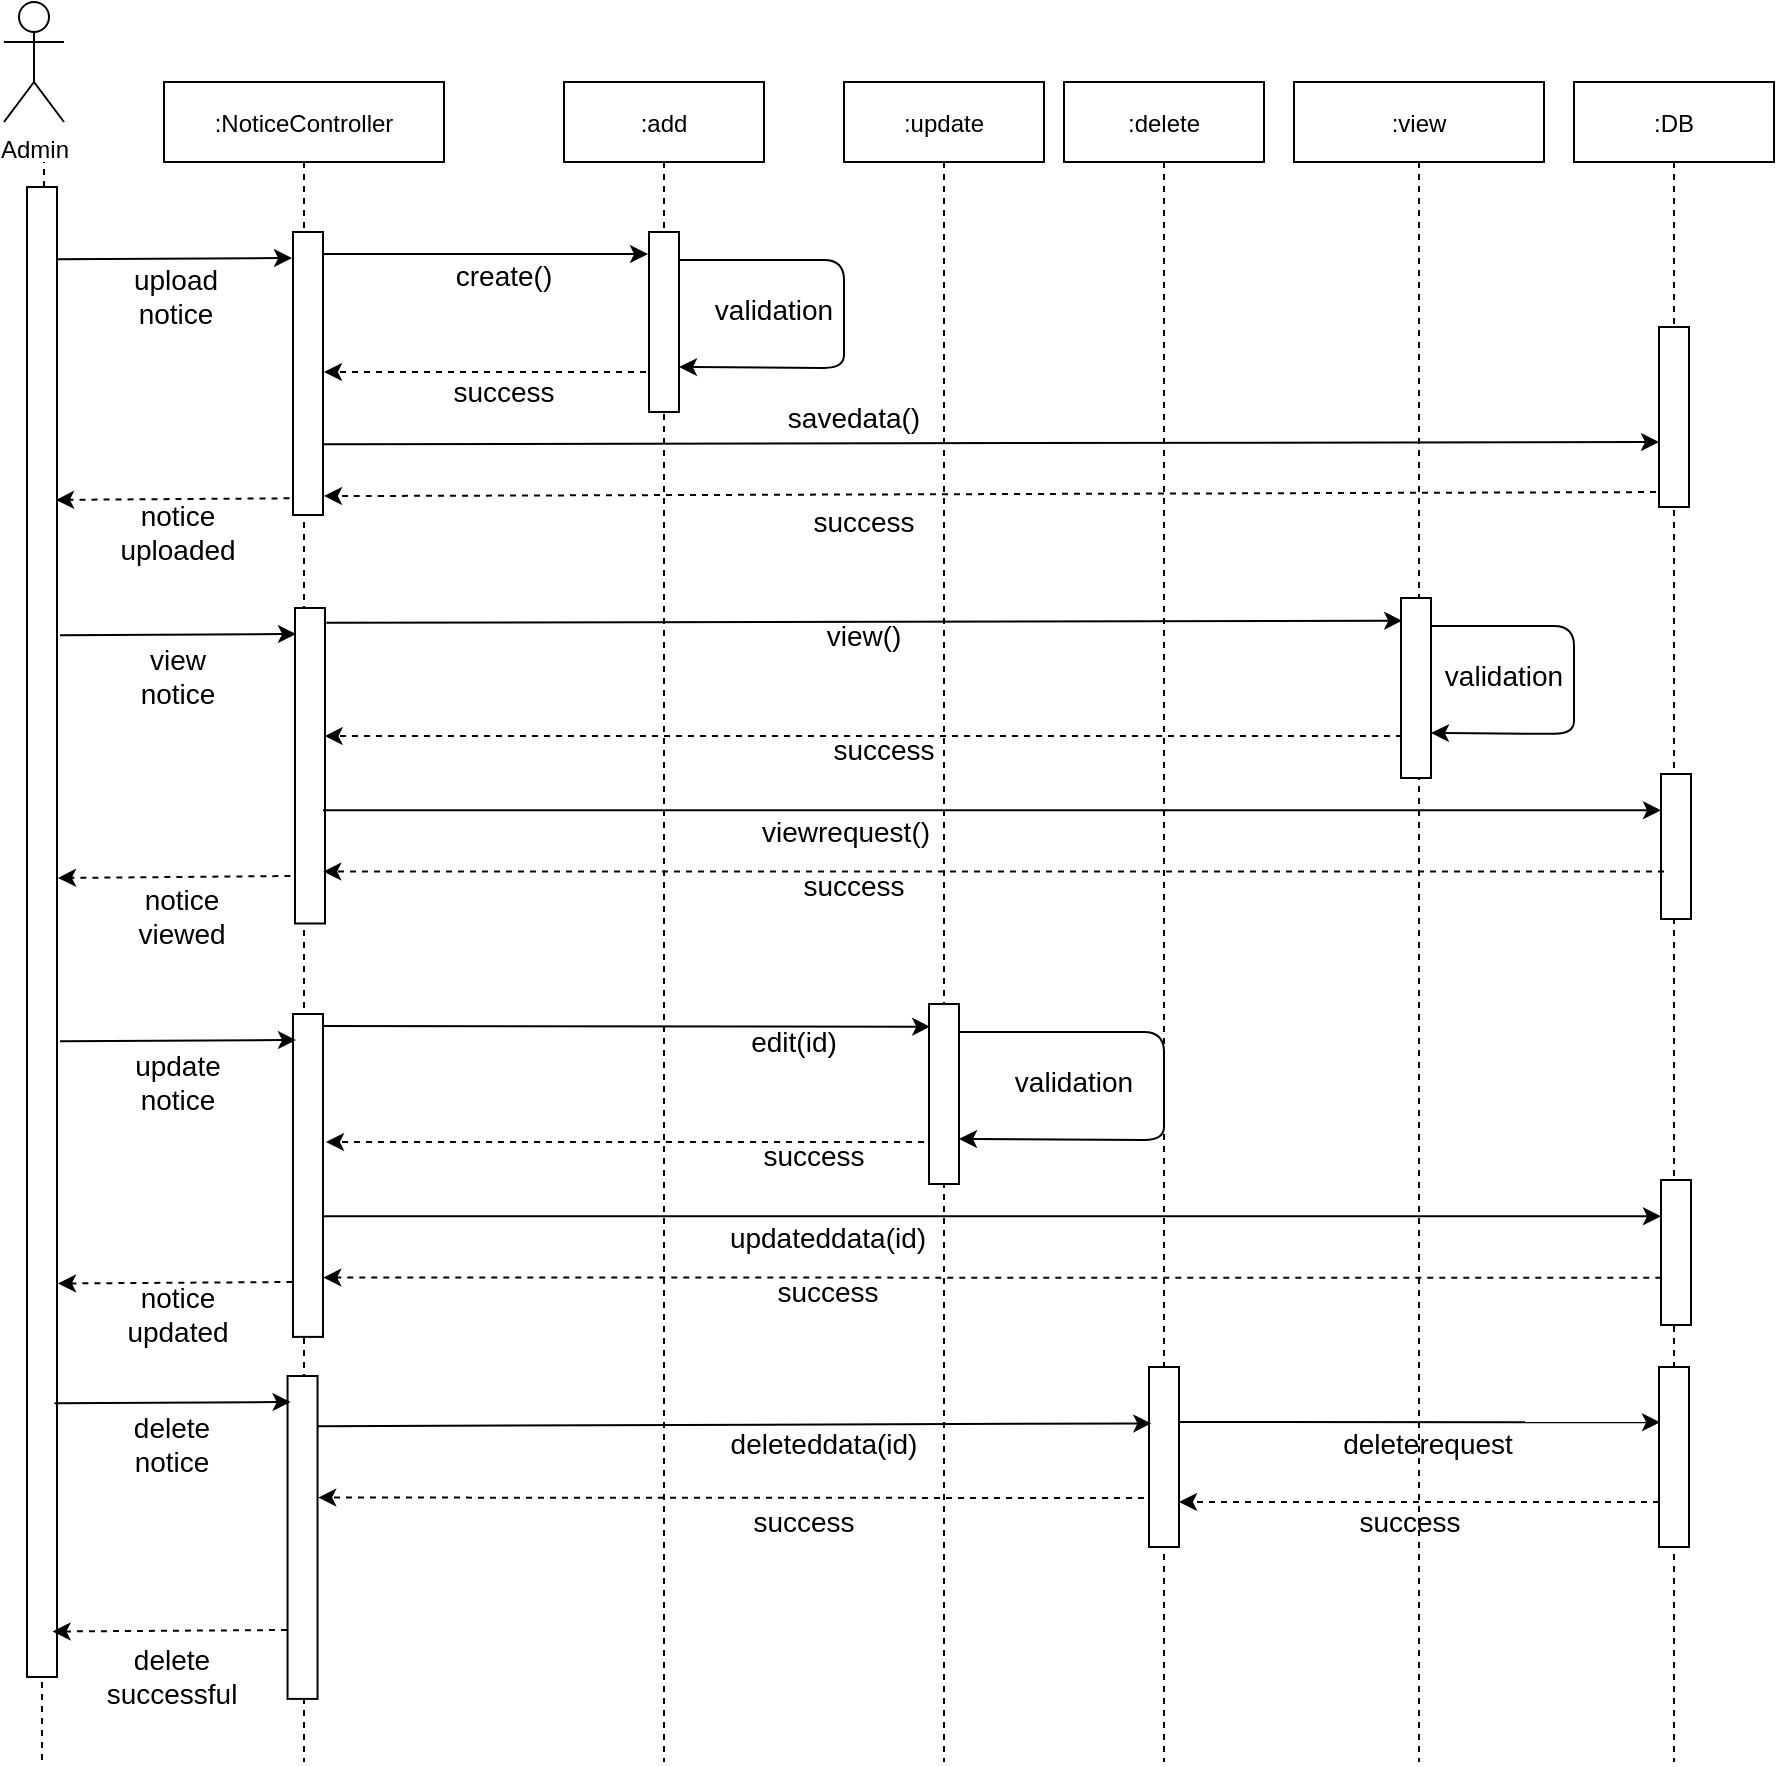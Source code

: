 <mxfile version="15.0.3" type="device"><diagram id="kgpKYQtTHZ0yAKxKKP6v" name="Page-1"><mxGraphModel dx="723" dy="333" grid="1" gridSize="10" guides="1" tooltips="1" connect="1" arrows="1" fold="1" page="1" pageScale="1" pageWidth="850" pageHeight="1100" math="0" shadow="0"><root><mxCell id="0"/><mxCell id="1" parent="0"/><mxCell id="7Ekcndddt87HOL9vuOtZ-13" value="" style="endArrow=none;dashed=1;html=1;" parent="1" edge="1"><mxGeometry width="50" height="50" relative="1" as="geometry"><mxPoint x="59" y="760" as="sourcePoint"/><mxPoint x="59" y="920" as="targetPoint"/></mxGeometry></mxCell><mxCell id="7Ekcndddt87HOL9vuOtZ-26" value="&lt;font style=&quot;font-size: 14px&quot;&gt;&lt;span style=&quot;white-space: pre&quot;&gt;validation&lt;/span&gt;&lt;/font&gt;" style="text;html=1;strokeColor=none;fillColor=none;align=center;verticalAlign=middle;whiteSpace=wrap;rounded=0;" parent="1" vertex="1"><mxGeometry x="405" y="184" width="40" height="20" as="geometry"/></mxCell><mxCell id="3nuBFxr9cyL0pnOWT2aG-1" value=":NoticeController" style="shape=umlLifeline;perimeter=lifelinePerimeter;container=1;collapsible=0;recursiveResize=0;rounded=0;shadow=0;strokeWidth=1;" parent="1" vertex="1"><mxGeometry x="120" y="80" width="140" height="840" as="geometry"/></mxCell><mxCell id="3nuBFxr9cyL0pnOWT2aG-5" value=":add" style="shape=umlLifeline;perimeter=lifelinePerimeter;container=1;collapsible=0;recursiveResize=0;rounded=0;shadow=0;strokeWidth=1;" parent="1" vertex="1"><mxGeometry x="320" y="80" width="100" height="840" as="geometry"/></mxCell><mxCell id="7Ekcndddt87HOL9vuOtZ-3" value=":update" style="shape=umlLifeline;perimeter=lifelinePerimeter;container=1;collapsible=0;recursiveResize=0;rounded=0;shadow=0;strokeWidth=1;" parent="1" vertex="1"><mxGeometry x="460" y="80" width="100" height="840" as="geometry"/></mxCell><mxCell id="7Ekcndddt87HOL9vuOtZ-4" value="Admin" style="shape=umlActor;verticalLabelPosition=bottom;verticalAlign=top;html=1;outlineConnect=0;" parent="1" vertex="1"><mxGeometry x="40" y="40" width="30" height="60" as="geometry"/></mxCell><mxCell id="7Ekcndddt87HOL9vuOtZ-7" value="" style="endArrow=none;dashed=1;html=1;startArrow=none;" parent="1" source="7Ekcndddt87HOL9vuOtZ-12" edge="1"><mxGeometry width="50" height="50" relative="1" as="geometry"><mxPoint x="60" y="380" as="sourcePoint"/><mxPoint x="60" y="120" as="targetPoint"/></mxGeometry></mxCell><mxCell id="7Ekcndddt87HOL9vuOtZ-8" value=":view" style="shape=umlLifeline;perimeter=lifelinePerimeter;container=1;collapsible=0;recursiveResize=0;rounded=0;shadow=0;strokeWidth=1;" parent="1" vertex="1"><mxGeometry x="685" y="80" width="125" height="840" as="geometry"/></mxCell><mxCell id="7Ekcndddt87HOL9vuOtZ-37" value="&lt;font style=&quot;font-size: 14px&quot;&gt;&lt;span style=&quot;white-space: pre&quot;&gt;validation&lt;/span&gt;&lt;/font&gt;" style="text;html=1;strokeColor=none;fillColor=none;align=center;verticalAlign=middle;whiteSpace=wrap;rounded=0;" parent="7Ekcndddt87HOL9vuOtZ-8" vertex="1"><mxGeometry x="85" y="287" width="40" height="20" as="geometry"/></mxCell><mxCell id="7Ekcndddt87HOL9vuOtZ-39" value="" style="rounded=0;whiteSpace=wrap;html=1;rotation=90;" parent="7Ekcndddt87HOL9vuOtZ-8" vertex="1"><mxGeometry x="16" y="295.5" width="90" height="15" as="geometry"/></mxCell><mxCell id="7Ekcndddt87HOL9vuOtZ-44" value="" style="endArrow=classic;html=1;entryX=0.75;entryY=0;entryDx=0;entryDy=0;" parent="7Ekcndddt87HOL9vuOtZ-8" target="7Ekcndddt87HOL9vuOtZ-39" edge="1"><mxGeometry width="50" height="50" relative="1" as="geometry"><mxPoint x="69" y="272" as="sourcePoint"/><mxPoint x="223.76" y="272.74" as="targetPoint"/><Array as="points"><mxPoint x="140" y="272"/><mxPoint x="140" y="303"/><mxPoint x="140" y="326"/></Array></mxGeometry></mxCell><mxCell id="7Ekcndddt87HOL9vuOtZ-45" value="" style="endArrow=classic;html=1;dashed=1;entryX=0.406;entryY=0.011;entryDx=0;entryDy=0;entryPerimeter=0;" parent="7Ekcndddt87HOL9vuOtZ-8" edge="1" target="7Ekcndddt87HOL9vuOtZ-38"><mxGeometry width="50" height="50" relative="1" as="geometry"><mxPoint x="54" y="327" as="sourcePoint"/><mxPoint x="-399" y="327" as="targetPoint"/></mxGeometry></mxCell><mxCell id="7Ekcndddt87HOL9vuOtZ-11" value="" style="rounded=0;whiteSpace=wrap;html=1;rotation=90;" parent="1" vertex="1"><mxGeometry x="121.25" y="218.25" width="141.5" height="15" as="geometry"/></mxCell><mxCell id="7Ekcndddt87HOL9vuOtZ-10" value="" style="rounded=0;whiteSpace=wrap;html=1;rotation=90;" parent="1" vertex="1"><mxGeometry x="325" y="192.5" width="90" height="15" as="geometry"/></mxCell><mxCell id="7Ekcndddt87HOL9vuOtZ-12" value="" style="rounded=0;whiteSpace=wrap;html=1;rotation=90;" parent="1" vertex="1"><mxGeometry x="-313.5" y="497.5" width="745" height="15" as="geometry"/></mxCell><mxCell id="7Ekcndddt87HOL9vuOtZ-14" value="" style="endArrow=classic;html=1;exitX=0.16;exitY=-0.033;exitDx=0;exitDy=0;exitPerimeter=0;" parent="1" edge="1"><mxGeometry width="50" height="50" relative="1" as="geometry"><mxPoint x="65.995" y="168.66" as="sourcePoint"/><mxPoint x="184" y="168" as="targetPoint"/><Array as="points"><mxPoint x="184" y="168"/></Array></mxGeometry></mxCell><mxCell id="7Ekcndddt87HOL9vuOtZ-15" value="&lt;div&gt;&lt;font style=&quot;font-size: 14px&quot;&gt;upload&lt;/font&gt;&lt;/div&gt;&lt;div&gt;&lt;font style=&quot;font-size: 14px&quot;&gt;notice&lt;/font&gt;&lt;/div&gt;" style="text;html=1;strokeColor=none;fillColor=none;align=center;verticalAlign=middle;whiteSpace=wrap;rounded=0;" parent="1" vertex="1"><mxGeometry x="106" y="176.5" width="40" height="20" as="geometry"/></mxCell><mxCell id="7Ekcndddt87HOL9vuOtZ-16" value="" style="endArrow=classic;html=1;" parent="1" edge="1"><mxGeometry width="50" height="50" relative="1" as="geometry"><mxPoint x="199" y="166" as="sourcePoint"/><mxPoint x="362" y="166" as="targetPoint"/></mxGeometry></mxCell><mxCell id="7Ekcndddt87HOL9vuOtZ-18" value=":DB" style="shape=umlLifeline;perimeter=lifelinePerimeter;container=1;collapsible=0;recursiveResize=0;rounded=0;shadow=0;strokeWidth=1;" parent="1" vertex="1"><mxGeometry x="825" y="80" width="100" height="840" as="geometry"/></mxCell><mxCell id="7Ekcndddt87HOL9vuOtZ-19" value="" style="rounded=0;whiteSpace=wrap;html=1;rotation=90;" parent="7Ekcndddt87HOL9vuOtZ-18" vertex="1"><mxGeometry x="5" y="160" width="90" height="15" as="geometry"/></mxCell><mxCell id="7Ekcndddt87HOL9vuOtZ-22" value="" style="endArrow=classic;html=1;exitX=0.114;exitY=0.017;exitDx=0;exitDy=0;exitPerimeter=0;entryX=0.75;entryY=0;entryDx=0;entryDy=0;" parent="1" target="7Ekcndddt87HOL9vuOtZ-10" edge="1"><mxGeometry width="50" height="50" relative="1" as="geometry"><mxPoint x="378.005" y="169" as="sourcePoint"/><mxPoint x="543.76" y="169.74" as="targetPoint"/><Array as="points"><mxPoint x="460" y="169"/><mxPoint x="460" y="200"/><mxPoint x="460" y="223"/></Array></mxGeometry></mxCell><mxCell id="7Ekcndddt87HOL9vuOtZ-23" value="" style="endArrow=classic;html=1;dashed=1;" parent="1" edge="1"><mxGeometry width="50" height="50" relative="1" as="geometry"><mxPoint x="361" y="225" as="sourcePoint"/><mxPoint x="200" y="225" as="targetPoint"/></mxGeometry></mxCell><mxCell id="7Ekcndddt87HOL9vuOtZ-25" value="&lt;font style=&quot;font-size: 14px&quot;&gt;success&lt;/font&gt;" style="text;html=1;strokeColor=none;fillColor=none;align=center;verticalAlign=middle;whiteSpace=wrap;rounded=0;" parent="1" vertex="1"><mxGeometry x="270" y="225" width="40" height="20" as="geometry"/></mxCell><mxCell id="7Ekcndddt87HOL9vuOtZ-28" value="" style="endArrow=classic;html=1;exitX=0.75;exitY=0;exitDx=0;exitDy=0;entryX=0.639;entryY=1;entryDx=0;entryDy=0;entryPerimeter=0;" parent="1" source="7Ekcndddt87HOL9vuOtZ-11" target="7Ekcndddt87HOL9vuOtZ-19" edge="1"><mxGeometry width="50" height="50" relative="1" as="geometry"><mxPoint x="209" y="176" as="sourcePoint"/><mxPoint x="790" y="249" as="targetPoint"/></mxGeometry></mxCell><mxCell id="7Ekcndddt87HOL9vuOtZ-33" value="&lt;font style=&quot;font-size: 14px&quot;&gt;create()&lt;/font&gt;" style="text;html=1;strokeColor=none;fillColor=none;align=center;verticalAlign=middle;whiteSpace=wrap;rounded=0;" parent="1" vertex="1"><mxGeometry x="270" y="167" width="40" height="20" as="geometry"/></mxCell><mxCell id="7Ekcndddt87HOL9vuOtZ-32" value="&lt;font style=&quot;font-size: 14px&quot;&gt;&lt;span style=&quot;white-space: pre&quot;&gt;savedata&lt;/span&gt;&lt;span style=&quot;white-space: pre&quot;&gt;&lt;/span&gt;()&lt;/font&gt;" style="text;html=1;align=center;verticalAlign=middle;whiteSpace=wrap;rounded=0;" parent="1" vertex="1"><mxGeometry x="445" y="238" width="40" height="20" as="geometry"/></mxCell><mxCell id="7Ekcndddt87HOL9vuOtZ-34" value="" style="endArrow=classic;html=1;dashed=1;exitX=0.917;exitY=1.1;exitDx=0;exitDy=0;exitPerimeter=0;" parent="1" source="7Ekcndddt87HOL9vuOtZ-19" edge="1"><mxGeometry width="50" height="50" relative="1" as="geometry"><mxPoint x="371" y="235" as="sourcePoint"/><mxPoint x="200" y="287" as="targetPoint"/><Array as="points"><mxPoint x="220" y="287"/></Array></mxGeometry></mxCell><mxCell id="7Ekcndddt87HOL9vuOtZ-35" value="&lt;font style=&quot;font-size: 14px&quot;&gt;&lt;span style=&quot;white-space: pre&quot;&gt;success&lt;/span&gt;&lt;span style=&quot;white-space: pre&quot;&gt;&lt;/span&gt;&lt;/font&gt;" style="text;html=1;align=center;verticalAlign=middle;whiteSpace=wrap;rounded=0;" parent="1" vertex="1"><mxGeometry x="450" y="290" width="40" height="20" as="geometry"/></mxCell><mxCell id="7Ekcndddt87HOL9vuOtZ-38" value="" style="rounded=0;whiteSpace=wrap;html=1;rotation=90;" parent="1" vertex="1"><mxGeometry x="114.12" y="414.37" width="157.75" height="15" as="geometry"/></mxCell><mxCell id="7Ekcndddt87HOL9vuOtZ-40" value="" style="endArrow=classic;html=1;exitX=0.16;exitY=-0.033;exitDx=0;exitDy=0;exitPerimeter=0;" parent="1" edge="1"><mxGeometry width="50" height="50" relative="1" as="geometry"><mxPoint x="67.995" y="356.66" as="sourcePoint"/><mxPoint x="186" y="356" as="targetPoint"/><Array as="points"><mxPoint x="186" y="356"/></Array></mxGeometry></mxCell><mxCell id="7Ekcndddt87HOL9vuOtZ-41" value="&lt;div&gt;&lt;font style=&quot;font-size: 14px&quot;&gt;view&lt;/font&gt;&lt;/div&gt;&lt;div&gt;&lt;font style=&quot;font-size: 14px&quot;&gt;notice&lt;/font&gt;&lt;/div&gt;" style="text;html=1;strokeColor=none;fillColor=none;align=center;verticalAlign=middle;whiteSpace=wrap;rounded=0;" parent="1" vertex="1"><mxGeometry x="82" y="367" width="90" height="20" as="geometry"/></mxCell><mxCell id="7Ekcndddt87HOL9vuOtZ-43" value="" style="rounded=0;whiteSpace=wrap;html=1;rotation=90;" parent="1" vertex="1"><mxGeometry x="839.75" y="454.75" width="72.5" height="15" as="geometry"/></mxCell><mxCell id="7Ekcndddt87HOL9vuOtZ-47" value="" style="endArrow=classic;html=1;exitX=0.75;exitY=0;exitDx=0;exitDy=0;entryX=0.25;entryY=1;entryDx=0;entryDy=0;" parent="1" edge="1" target="7Ekcndddt87HOL9vuOtZ-43"><mxGeometry width="50" height="50" relative="1" as="geometry"><mxPoint x="199.5" y="444.125" as="sourcePoint"/><mxPoint x="784" y="444" as="targetPoint"/></mxGeometry></mxCell><mxCell id="7Ekcndddt87HOL9vuOtZ-49" value="&lt;font style=&quot;font-size: 14px&quot;&gt;&lt;span style=&quot;white-space: pre&quot;&gt;viewrequest&lt;/span&gt;()&lt;/font&gt;" style="text;html=1;align=center;verticalAlign=middle;whiteSpace=wrap;rounded=0;" parent="1" vertex="1"><mxGeometry x="441" y="445" width="40" height="20" as="geometry"/></mxCell><mxCell id="7Ekcndddt87HOL9vuOtZ-51" value="&lt;font style=&quot;font-size: 14px&quot;&gt;&lt;span style=&quot;white-space: pre&quot;&gt;success&lt;/span&gt;&lt;span style=&quot;white-space: pre&quot;&gt;&lt;/span&gt;&lt;/font&gt;" style="text;html=1;align=center;verticalAlign=middle;whiteSpace=wrap;rounded=0;" parent="1" vertex="1"><mxGeometry x="445" y="472" width="40" height="20" as="geometry"/></mxCell><mxCell id="7Ekcndddt87HOL9vuOtZ-48" value="&lt;div&gt;&lt;font style=&quot;font-size: 14px&quot;&gt;view()&lt;/font&gt;&lt;/div&gt;" style="text;html=1;strokeColor=none;fillColor=none;align=center;verticalAlign=middle;whiteSpace=wrap;rounded=0;" parent="1" vertex="1"><mxGeometry x="450" y="347" width="40" height="20" as="geometry"/></mxCell><mxCell id="7Ekcndddt87HOL9vuOtZ-46" value="&lt;font style=&quot;font-size: 14px&quot;&gt;success&lt;/font&gt;" style="text;html=1;strokeColor=none;fillColor=none;align=center;verticalAlign=middle;whiteSpace=wrap;rounded=0;" parent="1" vertex="1"><mxGeometry x="460" y="404" width="40" height="20" as="geometry"/></mxCell><mxCell id="7Ekcndddt87HOL9vuOtZ-57" value="" style="endArrow=classic;html=1;dashed=1;entryX=0.903;entryY=0.059;entryDx=0;entryDy=0;entryPerimeter=0;exitX=0.673;exitY=0.9;exitDx=0;exitDy=0;exitPerimeter=0;" parent="1" edge="1" source="7Ekcndddt87HOL9vuOtZ-43"><mxGeometry width="50" height="50" relative="1" as="geometry"><mxPoint x="784" y="475" as="sourcePoint"/><mxPoint x="199.615" y="474.774" as="targetPoint"/></mxGeometry></mxCell><mxCell id="7Ekcndddt87HOL9vuOtZ-58" value="&lt;font style=&quot;font-size: 14px&quot;&gt;&lt;span style=&quot;white-space: pre&quot;&gt;validation&lt;/span&gt;&lt;/font&gt;" style="text;html=1;strokeColor=none;fillColor=none;align=center;verticalAlign=middle;whiteSpace=wrap;rounded=0;" parent="1" vertex="1"><mxGeometry x="555" y="570" width="40" height="20" as="geometry"/></mxCell><mxCell id="7Ekcndddt87HOL9vuOtZ-59" value="" style="rounded=0;whiteSpace=wrap;html=1;rotation=90;" parent="1" vertex="1"><mxGeometry x="465" y="578.5" width="90" height="15" as="geometry"/></mxCell><mxCell id="7Ekcndddt87HOL9vuOtZ-60" value="" style="endArrow=classic;html=1;entryX=0.126;entryY=0.96;entryDx=0;entryDy=0;entryPerimeter=0;" parent="1" target="7Ekcndddt87HOL9vuOtZ-59" edge="1"><mxGeometry width="50" height="50" relative="1" as="geometry"><mxPoint x="193" y="552.0" as="sourcePoint"/><mxPoint x="50" y="472" as="targetPoint"/></mxGeometry></mxCell><mxCell id="7Ekcndddt87HOL9vuOtZ-61" value="" style="endArrow=classic;html=1;entryX=0.75;entryY=0;entryDx=0;entryDy=0;" parent="1" target="7Ekcndddt87HOL9vuOtZ-59" edge="1"><mxGeometry width="50" height="50" relative="1" as="geometry"><mxPoint x="518" y="555" as="sourcePoint"/><mxPoint x="223.76" y="475.74" as="targetPoint"/><Array as="points"><mxPoint x="620" y="555"/><mxPoint x="620" y="586"/><mxPoint x="620" y="609"/></Array></mxGeometry></mxCell><mxCell id="7Ekcndddt87HOL9vuOtZ-62" value="" style="endArrow=classic;html=1;dashed=1;" parent="1" edge="1"><mxGeometry width="50" height="50" relative="1" as="geometry"><mxPoint x="500" y="610" as="sourcePoint"/><mxPoint x="201" y="610" as="targetPoint"/></mxGeometry></mxCell><mxCell id="7Ekcndddt87HOL9vuOtZ-63" value="" style="rounded=0;whiteSpace=wrap;html=1;rotation=90;" parent="1" vertex="1"><mxGeometry x="111.26" y="619.23" width="161.45" height="15" as="geometry"/></mxCell><mxCell id="7Ekcndddt87HOL9vuOtZ-64" value="" style="endArrow=classic;html=1;exitX=0.16;exitY=-0.033;exitDx=0;exitDy=0;exitPerimeter=0;" parent="1" edge="1"><mxGeometry width="50" height="50" relative="1" as="geometry"><mxPoint x="67.995" y="559.66" as="sourcePoint"/><mxPoint x="186" y="559" as="targetPoint"/><Array as="points"><mxPoint x="186" y="559"/></Array></mxGeometry></mxCell><mxCell id="7Ekcndddt87HOL9vuOtZ-65" value="&lt;font style=&quot;font-size: 14px&quot;&gt;update &lt;br&gt;&lt;/font&gt;&lt;div&gt;&lt;font style=&quot;font-size: 14px&quot;&gt;notice&lt;/font&gt;&lt;/div&gt;" style="text;html=1;strokeColor=none;fillColor=none;align=center;verticalAlign=middle;whiteSpace=wrap;rounded=0;" parent="1" vertex="1"><mxGeometry x="82" y="570" width="90" height="20" as="geometry"/></mxCell><mxCell id="7Ekcndddt87HOL9vuOtZ-66" value="" style="rounded=0;whiteSpace=wrap;html=1;rotation=90;" parent="1" vertex="1"><mxGeometry x="839.75" y="657.75" width="72.5" height="15" as="geometry"/></mxCell><mxCell id="7Ekcndddt87HOL9vuOtZ-67" value="" style="endArrow=classic;html=1;exitX=0.75;exitY=0;exitDx=0;exitDy=0;entryX=0.25;entryY=1;entryDx=0;entryDy=0;" parent="1" edge="1" target="7Ekcndddt87HOL9vuOtZ-66"><mxGeometry width="50" height="50" relative="1" as="geometry"><mxPoint x="199.5" y="647.125" as="sourcePoint"/><mxPoint x="860" y="647" as="targetPoint"/></mxGeometry></mxCell><mxCell id="7Ekcndddt87HOL9vuOtZ-68" value="&lt;font style=&quot;font-size: 14px&quot;&gt;&lt;span style=&quot;white-space: pre&quot;&gt;updateddata&lt;/span&gt;(id)&lt;/font&gt;" style="text;html=1;align=center;verticalAlign=middle;whiteSpace=wrap;rounded=0;" parent="1" vertex="1"><mxGeometry x="432" y="648" width="40" height="20" as="geometry"/></mxCell><mxCell id="7Ekcndddt87HOL9vuOtZ-69" value="&lt;font style=&quot;font-size: 14px&quot;&gt;&lt;span style=&quot;white-space: pre&quot;&gt;success&lt;/span&gt;&lt;span style=&quot;white-space: pre&quot;&gt;&lt;/span&gt;&lt;/font&gt;" style="text;html=1;align=center;verticalAlign=middle;whiteSpace=wrap;rounded=0;" parent="1" vertex="1"><mxGeometry x="432" y="675" width="40" height="20" as="geometry"/></mxCell><mxCell id="7Ekcndddt87HOL9vuOtZ-70" value="&lt;div&gt;&lt;font style=&quot;font-size: 14px&quot;&gt;edit(id)&lt;/font&gt;&lt;/div&gt;" style="text;html=1;strokeColor=none;fillColor=none;align=center;verticalAlign=middle;whiteSpace=wrap;rounded=0;" parent="1" vertex="1"><mxGeometry x="415" y="550" width="40" height="20" as="geometry"/></mxCell><mxCell id="7Ekcndddt87HOL9vuOtZ-71" value="&lt;font style=&quot;font-size: 14px&quot;&gt;success&lt;/font&gt;" style="text;html=1;strokeColor=none;fillColor=none;align=center;verticalAlign=middle;whiteSpace=wrap;rounded=0;" parent="1" vertex="1"><mxGeometry x="425" y="607" width="40" height="20" as="geometry"/></mxCell><mxCell id="7Ekcndddt87HOL9vuOtZ-72" value="" style="endArrow=classic;html=1;dashed=1;entryX=0.903;entryY=0.059;entryDx=0;entryDy=0;entryPerimeter=0;exitX=0.674;exitY=0.989;exitDx=0;exitDy=0;exitPerimeter=0;" parent="1" edge="1" source="7Ekcndddt87HOL9vuOtZ-66"><mxGeometry width="50" height="50" relative="1" as="geometry"><mxPoint x="784" y="678" as="sourcePoint"/><mxPoint x="199.615" y="677.774" as="targetPoint"/></mxGeometry></mxCell><mxCell id="7Ekcndddt87HOL9vuOtZ-73" value="" style="endArrow=classic;html=1;dashed=1;exitX=0.941;exitY=1.116;exitDx=0;exitDy=0;exitPerimeter=0;entryX=0.21;entryY=0.033;entryDx=0;entryDy=0;entryPerimeter=0;" parent="1" source="7Ekcndddt87HOL9vuOtZ-11" target="7Ekcndddt87HOL9vuOtZ-12" edge="1"><mxGeometry width="50" height="50" relative="1" as="geometry"><mxPoint x="791.0" y="295.03" as="sourcePoint"/><mxPoint x="210" y="297" as="targetPoint"/><Array as="points"/></mxGeometry></mxCell><mxCell id="7Ekcndddt87HOL9vuOtZ-74" value="&lt;div&gt;&lt;font style=&quot;font-size: 14px&quot;&gt;notice&lt;/font&gt;&lt;/div&gt;&lt;div&gt;&lt;font style=&quot;font-size: 14px&quot;&gt;uploaded&lt;br&gt;&lt;/font&gt;&lt;/div&gt;" style="text;html=1;strokeColor=none;fillColor=none;align=center;verticalAlign=middle;whiteSpace=wrap;rounded=0;" parent="1" vertex="1"><mxGeometry x="107" y="295" width="40" height="20" as="geometry"/></mxCell><mxCell id="7Ekcndddt87HOL9vuOtZ-75" value="" style="endArrow=classic;html=1;dashed=1;exitX=0.941;exitY=1.116;exitDx=0;exitDy=0;exitPerimeter=0;" parent="1" edge="1"><mxGeometry width="50" height="50" relative="1" as="geometry"><mxPoint x="183.19" y="477.002" as="sourcePoint"/><mxPoint x="67" y="478" as="targetPoint"/><Array as="points"/></mxGeometry></mxCell><mxCell id="7Ekcndddt87HOL9vuOtZ-76" value="&lt;div&gt;&lt;font style=&quot;font-size: 14px&quot;&gt;&lt;br&gt;&lt;/font&gt;&lt;/div&gt;&lt;div&gt;&lt;div&gt;&lt;font style=&quot;font-size: 14px&quot;&gt;notice&lt;/font&gt;&lt;/div&gt;&lt;/div&gt;&lt;div&gt;&lt;font style=&quot;font-size: 14px&quot;&gt;viewed&lt;/font&gt;&lt;/div&gt;" style="text;html=1;strokeColor=none;fillColor=none;align=center;verticalAlign=middle;whiteSpace=wrap;rounded=0;" parent="1" vertex="1"><mxGeometry x="108.59" y="478.85" width="40" height="20" as="geometry"/></mxCell><mxCell id="7Ekcndddt87HOL9vuOtZ-77" value="" style="endArrow=classic;html=1;dashed=1;exitX=0.941;exitY=1.116;exitDx=0;exitDy=0;exitPerimeter=0;entryX=0.266;entryY=0.062;entryDx=0;entryDy=0;entryPerimeter=0;" parent="1" edge="1"><mxGeometry width="50" height="50" relative="1" as="geometry"><mxPoint x="184.19" y="680.001" as="sourcePoint"/><mxPoint x="67" y="680.758" as="targetPoint"/><Array as="points"/></mxGeometry></mxCell><mxCell id="7Ekcndddt87HOL9vuOtZ-78" value="&lt;div&gt;&lt;div&gt;&lt;font style=&quot;font-size: 14px&quot;&gt;notice&lt;/font&gt;&lt;/div&gt;&lt;/div&gt;&lt;div&gt;&lt;font style=&quot;font-size: 14px&quot;&gt;updated&lt;/font&gt;&lt;/div&gt;" style="text;html=1;strokeColor=none;fillColor=none;align=center;verticalAlign=middle;whiteSpace=wrap;rounded=0;" parent="1" vertex="1"><mxGeometry x="107" y="686.37" width="40" height="20" as="geometry"/></mxCell><mxCell id="kAEPDLZ0XcICgC_QupZw-3" value=":delete" style="shape=umlLifeline;perimeter=lifelinePerimeter;container=1;collapsible=0;recursiveResize=0;rounded=0;shadow=0;strokeWidth=1;" vertex="1" parent="1"><mxGeometry x="570" y="80" width="100" height="840" as="geometry"/></mxCell><mxCell id="kAEPDLZ0XcICgC_QupZw-5" value="" style="rounded=0;whiteSpace=wrap;html=1;rotation=90;" vertex="1" parent="kAEPDLZ0XcICgC_QupZw-3"><mxGeometry x="5" y="680" width="90" height="15" as="geometry"/></mxCell><mxCell id="7Ekcndddt87HOL9vuOtZ-42" value="" style="endArrow=classic;html=1;entryX=0.126;entryY=0.96;entryDx=0;entryDy=0;entryPerimeter=0;exitX=0.047;exitY=-0.045;exitDx=0;exitDy=0;exitPerimeter=0;" parent="1" target="7Ekcndddt87HOL9vuOtZ-39" edge="1" source="7Ekcndddt87HOL9vuOtZ-38"><mxGeometry width="50" height="50" relative="1" as="geometry"><mxPoint x="278" y="349" as="sourcePoint"/><mxPoint x="735" y="349" as="targetPoint"/></mxGeometry></mxCell><mxCell id="kAEPDLZ0XcICgC_QupZw-7" value="" style="rounded=0;whiteSpace=wrap;html=1;rotation=90;" vertex="1" parent="1"><mxGeometry x="108.55" y="800.23" width="161.45" height="15" as="geometry"/></mxCell><mxCell id="kAEPDLZ0XcICgC_QupZw-8" value="" style="endArrow=classic;html=1;exitX=0.16;exitY=-0.033;exitDx=0;exitDy=0;exitPerimeter=0;" edge="1" parent="1"><mxGeometry width="50" height="50" relative="1" as="geometry"><mxPoint x="65.285" y="740.66" as="sourcePoint"/><mxPoint x="183.29" y="740.0" as="targetPoint"/><Array as="points"><mxPoint x="183.29" y="740"/></Array></mxGeometry></mxCell><mxCell id="kAEPDLZ0XcICgC_QupZw-9" value="&lt;font style=&quot;font-size: 14px&quot;&gt;delete&lt;br&gt;&lt;/font&gt;&lt;div&gt;&lt;font style=&quot;font-size: 14px&quot;&gt;notice&lt;/font&gt;&lt;/div&gt;" style="text;html=1;strokeColor=none;fillColor=none;align=center;verticalAlign=middle;whiteSpace=wrap;rounded=0;" vertex="1" parent="1"><mxGeometry x="79.29" y="751" width="90" height="20" as="geometry"/></mxCell><mxCell id="kAEPDLZ0XcICgC_QupZw-10" value="" style="endArrow=classic;html=1;dashed=1;exitX=0.941;exitY=1.116;exitDx=0;exitDy=0;exitPerimeter=0;entryX=0.266;entryY=0.062;entryDx=0;entryDy=0;entryPerimeter=0;" edge="1" parent="1"><mxGeometry width="50" height="50" relative="1" as="geometry"><mxPoint x="181.48" y="854.001" as="sourcePoint"/><mxPoint x="64.29" y="854.758" as="targetPoint"/><Array as="points"/></mxGeometry></mxCell><mxCell id="kAEPDLZ0XcICgC_QupZw-11" value="&lt;div&gt;&lt;font style=&quot;font-size: 14px&quot;&gt;delete&lt;/font&gt;&lt;/div&gt;&lt;div&gt;&lt;font style=&quot;font-size: 14px&quot;&gt;successful&lt;br&gt;&lt;/font&gt;&lt;/div&gt;" style="text;html=1;strokeColor=none;fillColor=none;align=center;verticalAlign=middle;whiteSpace=wrap;rounded=0;" vertex="1" parent="1"><mxGeometry x="104.29" y="867.37" width="40" height="20" as="geometry"/></mxCell><mxCell id="kAEPDLZ0XcICgC_QupZw-12" value="" style="endArrow=classic;html=1;exitX=0.75;exitY=0;exitDx=0;exitDy=0;entryX=0.291;entryY=0.922;entryDx=0;entryDy=0;entryPerimeter=0;" edge="1" parent="1"><mxGeometry width="50" height="50" relative="1" as="geometry"><mxPoint x="197" y="752.125" as="sourcePoint"/><mxPoint x="613.67" y="750.69" as="targetPoint"/></mxGeometry></mxCell><mxCell id="kAEPDLZ0XcICgC_QupZw-13" value="&lt;font style=&quot;font-size: 14px&quot;&gt;&lt;span style=&quot;white-space: pre&quot;&gt;deleteddata&lt;/span&gt;(id)&lt;/font&gt;" style="text;html=1;align=center;verticalAlign=middle;whiteSpace=wrap;rounded=0;" vertex="1" parent="1"><mxGeometry x="429.5" y="751" width="40" height="20" as="geometry"/></mxCell><mxCell id="kAEPDLZ0XcICgC_QupZw-14" value="" style="endArrow=classic;html=1;dashed=1;entryX=0.903;entryY=0.059;entryDx=0;entryDy=0;entryPerimeter=0;" edge="1" parent="1"><mxGeometry width="50" height="50" relative="1" as="geometry"><mxPoint x="610" y="788" as="sourcePoint"/><mxPoint x="197.115" y="787.774" as="targetPoint"/></mxGeometry></mxCell><mxCell id="kAEPDLZ0XcICgC_QupZw-6" value="" style="rounded=0;whiteSpace=wrap;html=1;rotation=90;" vertex="1" parent="1"><mxGeometry x="830" y="760" width="90" height="15" as="geometry"/></mxCell><mxCell id="kAEPDLZ0XcICgC_QupZw-15" value="&lt;font style=&quot;font-size: 14px&quot;&gt;&lt;span style=&quot;white-space: pre&quot;&gt;success&lt;/span&gt;&lt;span style=&quot;white-space: pre&quot;&gt;&lt;/span&gt;&lt;/font&gt;" style="text;html=1;align=center;verticalAlign=middle;whiteSpace=wrap;rounded=0;" vertex="1" parent="1"><mxGeometry x="420" y="790" width="40" height="20" as="geometry"/></mxCell><mxCell id="kAEPDLZ0XcICgC_QupZw-16" value="" style="endArrow=classic;html=1;" edge="1" parent="1"><mxGeometry width="50" height="50" relative="1" as="geometry"><mxPoint x="628" y="750" as="sourcePoint"/><mxPoint x="868" y="750.17" as="targetPoint"/></mxGeometry></mxCell><mxCell id="kAEPDLZ0XcICgC_QupZw-17" value="" style="endArrow=classic;html=1;dashed=1;entryX=0.75;entryY=0;entryDx=0;entryDy=0;exitX=0.75;exitY=1;exitDx=0;exitDy=0;" edge="1" parent="1" source="kAEPDLZ0XcICgC_QupZw-6" target="kAEPDLZ0XcICgC_QupZw-5"><mxGeometry width="50" height="50" relative="1" as="geometry"><mxPoint x="620" y="798" as="sourcePoint"/><mxPoint x="207.115" y="797.774" as="targetPoint"/></mxGeometry></mxCell><mxCell id="kAEPDLZ0XcICgC_QupZw-18" value="&lt;font style=&quot;font-size: 14px&quot;&gt;&lt;span style=&quot;white-space: pre&quot;&gt;deleterequest&lt;/span&gt;&lt;/font&gt;" style="text;html=1;align=center;verticalAlign=middle;whiteSpace=wrap;rounded=0;" vertex="1" parent="1"><mxGeometry x="732.25" y="751" width="40" height="20" as="geometry"/></mxCell><mxCell id="kAEPDLZ0XcICgC_QupZw-19" value="&lt;font style=&quot;font-size: 14px&quot;&gt;&lt;span style=&quot;white-space: pre&quot;&gt;success&lt;/span&gt;&lt;span style=&quot;white-space: pre&quot;&gt;&lt;/span&gt;&lt;/font&gt;" style="text;html=1;align=center;verticalAlign=middle;whiteSpace=wrap;rounded=0;" vertex="1" parent="1"><mxGeometry x="722.75" y="790" width="40" height="20" as="geometry"/></mxCell></root></mxGraphModel></diagram></mxfile>